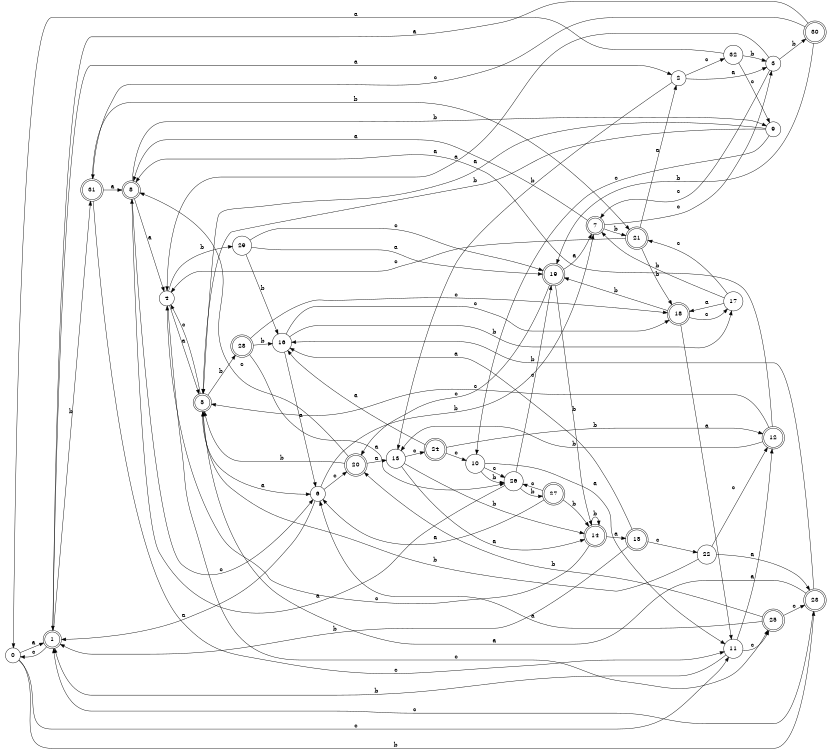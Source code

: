 digraph n27_7 {
__start0 [label="" shape="none"];

rankdir=LR;
size="8,5";

s0 [style="filled", color="black", fillcolor="white" shape="circle", label="0"];
s1 [style="rounded,filled", color="black", fillcolor="white" shape="doublecircle", label="1"];
s2 [style="filled", color="black", fillcolor="white" shape="circle", label="2"];
s3 [style="filled", color="black", fillcolor="white" shape="circle", label="3"];
s4 [style="filled", color="black", fillcolor="white" shape="circle", label="4"];
s5 [style="rounded,filled", color="black", fillcolor="white" shape="doublecircle", label="5"];
s6 [style="filled", color="black", fillcolor="white" shape="circle", label="6"];
s7 [style="rounded,filled", color="black", fillcolor="white" shape="doublecircle", label="7"];
s8 [style="rounded,filled", color="black", fillcolor="white" shape="doublecircle", label="8"];
s9 [style="filled", color="black", fillcolor="white" shape="circle", label="9"];
s10 [style="filled", color="black", fillcolor="white" shape="circle", label="10"];
s11 [style="filled", color="black", fillcolor="white" shape="circle", label="11"];
s12 [style="rounded,filled", color="black", fillcolor="white" shape="doublecircle", label="12"];
s13 [style="filled", color="black", fillcolor="white" shape="circle", label="13"];
s14 [style="rounded,filled", color="black", fillcolor="white" shape="doublecircle", label="14"];
s15 [style="rounded,filled", color="black", fillcolor="white" shape="doublecircle", label="15"];
s16 [style="filled", color="black", fillcolor="white" shape="circle", label="16"];
s17 [style="filled", color="black", fillcolor="white" shape="circle", label="17"];
s18 [style="rounded,filled", color="black", fillcolor="white" shape="doublecircle", label="18"];
s19 [style="rounded,filled", color="black", fillcolor="white" shape="doublecircle", label="19"];
s20 [style="rounded,filled", color="black", fillcolor="white" shape="doublecircle", label="20"];
s21 [style="rounded,filled", color="black", fillcolor="white" shape="doublecircle", label="21"];
s22 [style="filled", color="black", fillcolor="white" shape="circle", label="22"];
s23 [style="rounded,filled", color="black", fillcolor="white" shape="doublecircle", label="23"];
s24 [style="rounded,filled", color="black", fillcolor="white" shape="doublecircle", label="24"];
s25 [style="rounded,filled", color="black", fillcolor="white" shape="doublecircle", label="25"];
s26 [style="filled", color="black", fillcolor="white" shape="circle", label="26"];
s27 [style="rounded,filled", color="black", fillcolor="white" shape="doublecircle", label="27"];
s28 [style="rounded,filled", color="black", fillcolor="white" shape="doublecircle", label="28"];
s29 [style="filled", color="black", fillcolor="white" shape="circle", label="29"];
s30 [style="rounded,filled", color="black", fillcolor="white" shape="doublecircle", label="30"];
s31 [style="rounded,filled", color="black", fillcolor="white" shape="doublecircle", label="31"];
s32 [style="filled", color="black", fillcolor="white" shape="circle", label="32"];
s0 -> s1 [label="a"];
s0 -> s23 [label="b"];
s0 -> s11 [label="c"];
s1 -> s2 [label="a"];
s1 -> s31 [label="b"];
s1 -> s0 [label="c"];
s2 -> s3 [label="a"];
s2 -> s13 [label="b"];
s2 -> s32 [label="c"];
s3 -> s4 [label="a"];
s3 -> s30 [label="b"];
s3 -> s7 [label="c"];
s4 -> s5 [label="a"];
s4 -> s29 [label="b"];
s4 -> s25 [label="c"];
s5 -> s6 [label="a"];
s5 -> s28 [label="b"];
s5 -> s4 [label="c"];
s6 -> s1 [label="a"];
s6 -> s7 [label="b"];
s6 -> s20 [label="c"];
s7 -> s8 [label="a"];
s7 -> s21 [label="b"];
s7 -> s3 [label="c"];
s8 -> s4 [label="a"];
s8 -> s9 [label="b"];
s8 -> s6 [label="c"];
s9 -> s5 [label="a"];
s9 -> s5 [label="b"];
s9 -> s10 [label="c"];
s10 -> s11 [label="a"];
s10 -> s26 [label="b"];
s10 -> s26 [label="c"];
s11 -> s12 [label="a"];
s11 -> s1 [label="b"];
s11 -> s25 [label="c"];
s12 -> s8 [label="a"];
s12 -> s13 [label="b"];
s12 -> s5 [label="c"];
s13 -> s14 [label="a"];
s13 -> s14 [label="b"];
s13 -> s24 [label="c"];
s14 -> s15 [label="a"];
s14 -> s14 [label="b"];
s14 -> s4 [label="c"];
s15 -> s16 [label="a"];
s15 -> s1 [label="b"];
s15 -> s22 [label="c"];
s16 -> s6 [label="a"];
s16 -> s17 [label="b"];
s16 -> s18 [label="c"];
s17 -> s18 [label="a"];
s17 -> s7 [label="b"];
s17 -> s21 [label="c"];
s18 -> s11 [label="a"];
s18 -> s19 [label="b"];
s18 -> s17 [label="c"];
s19 -> s7 [label="a"];
s19 -> s14 [label="b"];
s19 -> s20 [label="c"];
s20 -> s13 [label="a"];
s20 -> s5 [label="b"];
s20 -> s8 [label="c"];
s21 -> s2 [label="a"];
s21 -> s18 [label="b"];
s21 -> s4 [label="c"];
s22 -> s23 [label="a"];
s22 -> s5 [label="b"];
s22 -> s12 [label="c"];
s23 -> s5 [label="a"];
s23 -> s16 [label="b"];
s23 -> s1 [label="c"];
s24 -> s16 [label="a"];
s24 -> s12 [label="b"];
s24 -> s10 [label="c"];
s25 -> s6 [label="a"];
s25 -> s20 [label="b"];
s25 -> s23 [label="c"];
s26 -> s8 [label="a"];
s26 -> s27 [label="b"];
s26 -> s19 [label="c"];
s27 -> s6 [label="a"];
s27 -> s14 [label="b"];
s27 -> s26 [label="c"];
s28 -> s26 [label="a"];
s28 -> s16 [label="b"];
s28 -> s18 [label="c"];
s29 -> s19 [label="a"];
s29 -> s16 [label="b"];
s29 -> s19 [label="c"];
s30 -> s1 [label="a"];
s30 -> s19 [label="b"];
s30 -> s31 [label="c"];
s31 -> s8 [label="a"];
s31 -> s21 [label="b"];
s31 -> s11 [label="c"];
s32 -> s0 [label="a"];
s32 -> s3 [label="b"];
s32 -> s9 [label="c"];

}